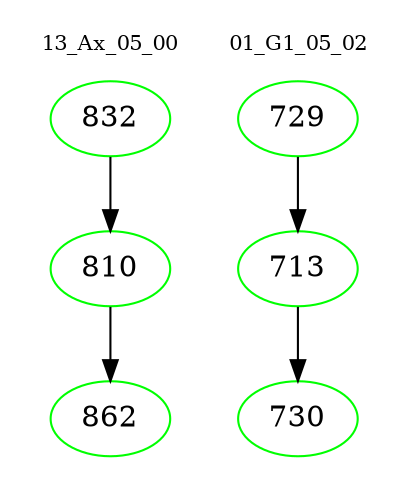 digraph{
subgraph cluster_0 {
color = white
label = "13_Ax_05_00";
fontsize=10;
T0_832 [label="832", color="green"]
T0_832 -> T0_810 [color="black"]
T0_810 [label="810", color="green"]
T0_810 -> T0_862 [color="black"]
T0_862 [label="862", color="green"]
}
subgraph cluster_1 {
color = white
label = "01_G1_05_02";
fontsize=10;
T1_729 [label="729", color="green"]
T1_729 -> T1_713 [color="black"]
T1_713 [label="713", color="green"]
T1_713 -> T1_730 [color="black"]
T1_730 [label="730", color="green"]
}
}
